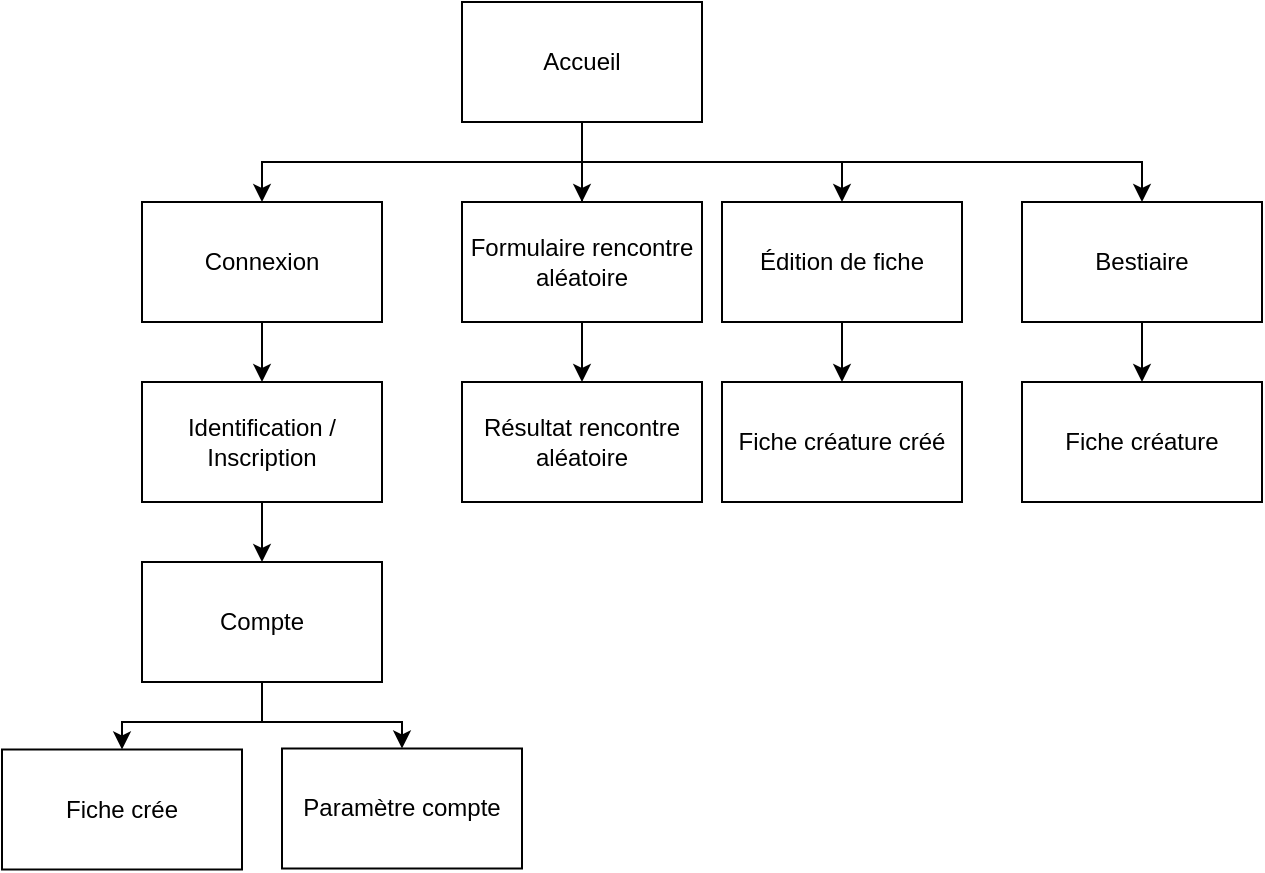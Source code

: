 <mxfile version="20.4.0" type="device"><diagram id="nsIp4uhT8I1n02Xd-LHU" name="Page-1"><mxGraphModel dx="2031" dy="1094" grid="1" gridSize="10" guides="1" tooltips="1" connect="1" arrows="1" fold="1" page="1" pageScale="1" pageWidth="1169" pageHeight="827" math="0" shadow="0"><root><mxCell id="0"/><mxCell id="1" parent="0"/><mxCell id="1vqEFs0pksgSZvHROJ46-13" style="edgeStyle=orthogonalEdgeStyle;rounded=0;orthogonalLoop=1;jettySize=auto;html=1;exitX=0.5;exitY=1;exitDx=0;exitDy=0;entryX=0.5;entryY=0;entryDx=0;entryDy=0;" parent="1" source="OEdmiBt1lVreUd2iN-lJ-1" target="OEdmiBt1lVreUd2iN-lJ-2" edge="1"><mxGeometry relative="1" as="geometry"/></mxCell><mxCell id="1vqEFs0pksgSZvHROJ46-17" style="edgeStyle=orthogonalEdgeStyle;rounded=0;orthogonalLoop=1;jettySize=auto;html=1;exitX=0.5;exitY=1;exitDx=0;exitDy=0;entryX=0.5;entryY=0;entryDx=0;entryDy=0;" parent="1" source="OEdmiBt1lVreUd2iN-lJ-1" target="OEdmiBt1lVreUd2iN-lJ-3" edge="1"><mxGeometry relative="1" as="geometry"/></mxCell><mxCell id="ticRC4zWYB2gGVIcLDo8-8" style="edgeStyle=orthogonalEdgeStyle;rounded=0;orthogonalLoop=1;jettySize=auto;html=1;exitX=0.5;exitY=1;exitDx=0;exitDy=0;" edge="1" parent="1" source="OEdmiBt1lVreUd2iN-lJ-1" target="1vqEFs0pksgSZvHROJ46-3"><mxGeometry relative="1" as="geometry"/></mxCell><mxCell id="ticRC4zWYB2gGVIcLDo8-13" style="edgeStyle=orthogonalEdgeStyle;rounded=0;orthogonalLoop=1;jettySize=auto;html=1;exitX=0.5;exitY=1;exitDx=0;exitDy=0;entryX=0.5;entryY=0;entryDx=0;entryDy=0;" edge="1" parent="1" source="OEdmiBt1lVreUd2iN-lJ-1" target="OEdmiBt1lVreUd2iN-lJ-5"><mxGeometry relative="1" as="geometry"/></mxCell><mxCell id="OEdmiBt1lVreUd2iN-lJ-1" value="Accueil" style="rounded=0;whiteSpace=wrap;html=1;" parent="1" vertex="1"><mxGeometry x="650" y="10" width="120" height="60" as="geometry"/></mxCell><mxCell id="1vqEFs0pksgSZvHROJ46-10" value="" style="edgeStyle=orthogonalEdgeStyle;rounded=0;orthogonalLoop=1;jettySize=auto;html=1;" parent="1" source="OEdmiBt1lVreUd2iN-lJ-2" target="1vqEFs0pksgSZvHROJ46-9" edge="1"><mxGeometry relative="1" as="geometry"/></mxCell><mxCell id="OEdmiBt1lVreUd2iN-lJ-2" value="Bestiaire" style="rounded=0;whiteSpace=wrap;html=1;" parent="1" vertex="1"><mxGeometry x="930" y="110" width="120" height="60" as="geometry"/></mxCell><mxCell id="ticRC4zWYB2gGVIcLDo8-6" style="edgeStyle=orthogonalEdgeStyle;rounded=0;orthogonalLoop=1;jettySize=auto;html=1;exitX=0.5;exitY=1;exitDx=0;exitDy=0;entryX=0.5;entryY=0;entryDx=0;entryDy=0;" edge="1" parent="1" source="OEdmiBt1lVreUd2iN-lJ-3" target="1vqEFs0pksgSZvHROJ46-2"><mxGeometry relative="1" as="geometry"/></mxCell><mxCell id="OEdmiBt1lVreUd2iN-lJ-3" value="Édition de fiche" style="rounded=0;whiteSpace=wrap;html=1;" parent="1" vertex="1"><mxGeometry x="780" y="110" width="120" height="60" as="geometry"/></mxCell><mxCell id="ticRC4zWYB2gGVIcLDo8-14" style="edgeStyle=orthogonalEdgeStyle;rounded=0;orthogonalLoop=1;jettySize=auto;html=1;exitX=0.5;exitY=1;exitDx=0;exitDy=0;entryX=0.5;entryY=0;entryDx=0;entryDy=0;" edge="1" parent="1" source="OEdmiBt1lVreUd2iN-lJ-5" target="OEdmiBt1lVreUd2iN-lJ-22"><mxGeometry relative="1" as="geometry"/></mxCell><mxCell id="OEdmiBt1lVreUd2iN-lJ-5" value="Connexion" style="rounded=0;whiteSpace=wrap;html=1;" parent="1" vertex="1"><mxGeometry x="490" y="110" width="120" height="60" as="geometry"/></mxCell><mxCell id="ticRC4zWYB2gGVIcLDo8-15" style="edgeStyle=orthogonalEdgeStyle;rounded=0;orthogonalLoop=1;jettySize=auto;html=1;exitX=0.5;exitY=1;exitDx=0;exitDy=0;entryX=0.5;entryY=0;entryDx=0;entryDy=0;" edge="1" parent="1" source="OEdmiBt1lVreUd2iN-lJ-22" target="OEdmiBt1lVreUd2iN-lJ-24"><mxGeometry relative="1" as="geometry"/></mxCell><mxCell id="OEdmiBt1lVreUd2iN-lJ-22" value="Identification / Inscription" style="whiteSpace=wrap;html=1;rounded=0;" parent="1" vertex="1"><mxGeometry x="490" y="200" width="120" height="60" as="geometry"/></mxCell><mxCell id="ticRC4zWYB2gGVIcLDo8-16" style="edgeStyle=orthogonalEdgeStyle;rounded=0;orthogonalLoop=1;jettySize=auto;html=1;exitX=0.5;exitY=1;exitDx=0;exitDy=0;entryX=0.5;entryY=0;entryDx=0;entryDy=0;" edge="1" parent="1" source="OEdmiBt1lVreUd2iN-lJ-24" target="ticRC4zWYB2gGVIcLDo8-11"><mxGeometry relative="1" as="geometry"/></mxCell><mxCell id="ticRC4zWYB2gGVIcLDo8-17" style="edgeStyle=orthogonalEdgeStyle;rounded=0;orthogonalLoop=1;jettySize=auto;html=1;exitX=0.5;exitY=1;exitDx=0;exitDy=0;entryX=0.5;entryY=0;entryDx=0;entryDy=0;" edge="1" parent="1" source="OEdmiBt1lVreUd2iN-lJ-24" target="ticRC4zWYB2gGVIcLDo8-12"><mxGeometry relative="1" as="geometry"/></mxCell><mxCell id="OEdmiBt1lVreUd2iN-lJ-24" value="Compte" style="whiteSpace=wrap;html=1;rounded=0;" parent="1" vertex="1"><mxGeometry x="490" y="290" width="120" height="60" as="geometry"/></mxCell><mxCell id="1vqEFs0pksgSZvHROJ46-2" value="Fiche créature créé" style="rounded=0;whiteSpace=wrap;html=1;" parent="1" vertex="1"><mxGeometry x="780" y="200" width="120" height="60" as="geometry"/></mxCell><mxCell id="1vqEFs0pksgSZvHROJ46-4" value="Résultat rencontre aléatoire" style="rounded=0;whiteSpace=wrap;html=1;" parent="1" vertex="1"><mxGeometry x="650" y="200" width="120" height="60" as="geometry"/></mxCell><mxCell id="1vqEFs0pksgSZvHROJ46-9" value="Fiche créature" style="whiteSpace=wrap;html=1;rounded=0;" parent="1" vertex="1"><mxGeometry x="930" y="200" width="120" height="60" as="geometry"/></mxCell><mxCell id="ticRC4zWYB2gGVIcLDo8-9" style="edgeStyle=orthogonalEdgeStyle;rounded=0;orthogonalLoop=1;jettySize=auto;html=1;exitX=0.5;exitY=1;exitDx=0;exitDy=0;" edge="1" parent="1" source="1vqEFs0pksgSZvHROJ46-3" target="1vqEFs0pksgSZvHROJ46-4"><mxGeometry relative="1" as="geometry"/></mxCell><mxCell id="1vqEFs0pksgSZvHROJ46-3" value="Formulaire rencontre aléatoire" style="rounded=0;whiteSpace=wrap;html=1;" parent="1" vertex="1"><mxGeometry x="650" y="110" width="120" height="60" as="geometry"/></mxCell><mxCell id="ticRC4zWYB2gGVIcLDo8-7" value="" style="edgeStyle=orthogonalEdgeStyle;rounded=0;orthogonalLoop=1;jettySize=auto;html=1;exitX=0.5;exitY=1;exitDx=0;exitDy=0;entryX=0.5;entryY=0;entryDx=0;entryDy=0;endArrow=none;" edge="1" parent="1" source="OEdmiBt1lVreUd2iN-lJ-1" target="1vqEFs0pksgSZvHROJ46-3"><mxGeometry relative="1" as="geometry"><mxPoint x="710.0" y="70" as="sourcePoint"/><mxPoint x="230" y="310" as="targetPoint"/></mxGeometry></mxCell><mxCell id="ticRC4zWYB2gGVIcLDo8-11" value="Paramètre compte" style="whiteSpace=wrap;html=1;rounded=0;" vertex="1" parent="1"><mxGeometry x="560" y="383.25" width="120" height="60" as="geometry"/></mxCell><mxCell id="ticRC4zWYB2gGVIcLDo8-12" value="Fiche crée" style="whiteSpace=wrap;html=1;rounded=0;" vertex="1" parent="1"><mxGeometry x="420" y="383.75" width="120" height="60" as="geometry"/></mxCell></root></mxGraphModel></diagram></mxfile>